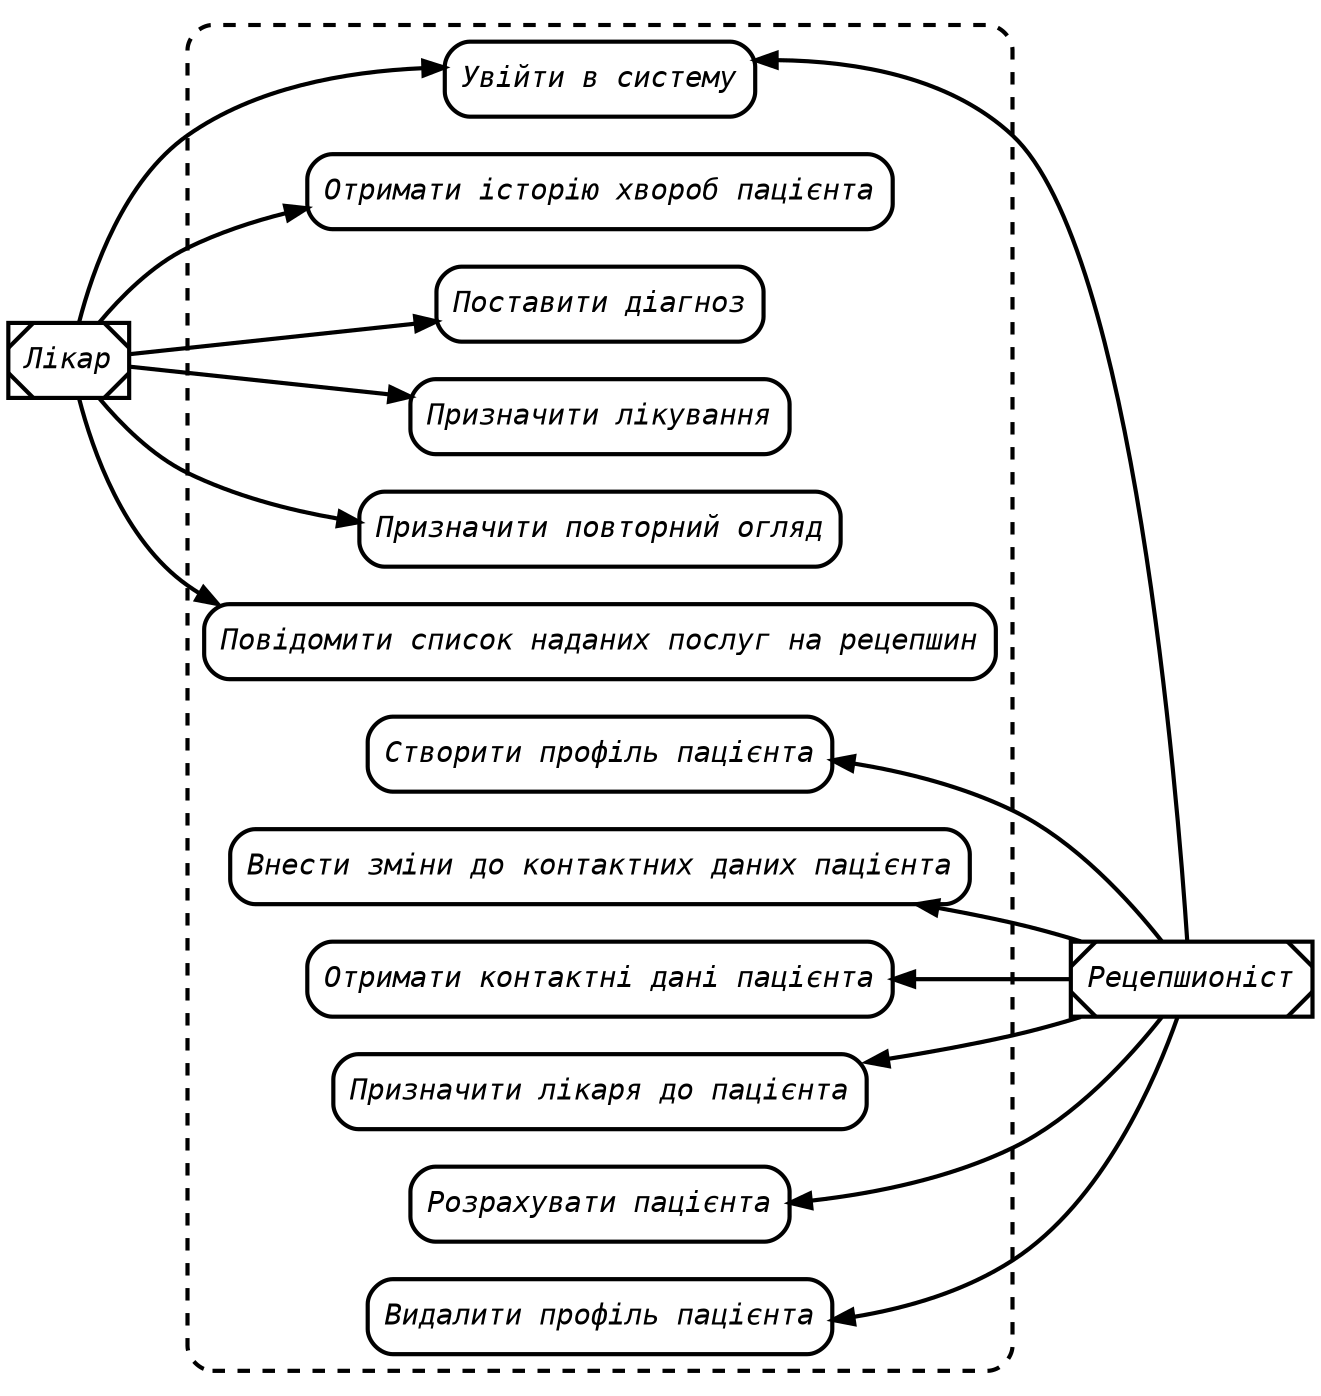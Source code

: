 digraph UseCase {
    rankdir=LR
    edge [
        style=bold
    ]
    node [
        shape=box
        style="bold,diagonals"
        fontname="monospace italic"
    ]
    Dr [label=Лікар]
    Reception [label=Рецепшионіст]

    node [
        style="rounded,bold"
        shape=box
    ]
    subgraph cluster_System {
        style="rounded,dashed,bold"
        edge [style=dashed]
        Login [label="Увійти в систему"]
        Read [label="Отримати історію хвороб пацієнта"]
        Update1 [label="Поставити діагноз"]
        Update2 [label="Призначити лікування"]
        Update3 [label="Призначити повторний огляд"]
        Bill [label="Повідомити список наданих послуг на рецепшин"]
        Create [label="Створити профіль пацієнта"]
        СUpdate [label="Внести зміни до контактних даних пацієнта"]
        СRead [label="Отримати контактні дані пацієнта"]
        Status [label="Призначити лікаря до пацієнта"]
        Payout [label="Розрахувати пацієнта"]
        Delete [label="Видалити профіль пацієнта"]
    }
    Dr->{
        Login
        Read
        Update1
        Update2
        Update3
        Bill
    }
    {
        Login
        Status
        Create
        СUpdate
        СRead
        Payout
        Delete
    }->Reception [
        dir=back
    ]
}
